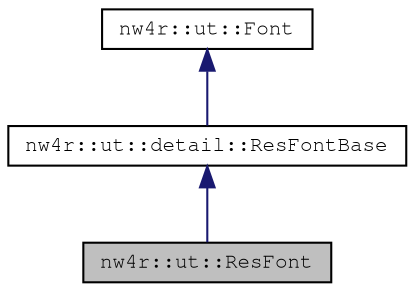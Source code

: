 digraph "nw4r::ut::ResFont"
{
 // LATEX_PDF_SIZE
  edge [fontname="FreeMono",fontsize="10",labelfontname="FreeMono",labelfontsize="10"];
  node [fontname="FreeMono",fontsize="10",shape=record];
  Node1 [label="nw4r::ut::ResFont",height=0.2,width=0.4,color="black", fillcolor="grey75", style="filled", fontcolor="black",tooltip=" "];
  Node2 -> Node1 [dir="back",color="midnightblue",fontsize="10",style="solid",fontname="FreeMono"];
  Node2 [label="nw4r::ut::detail::ResFontBase",height=0.2,width=0.4,color="black", fillcolor="white", style="filled",URL="$structnw4r_1_1ut_1_1detail_1_1_res_font_base.html",tooltip=" "];
  Node3 -> Node2 [dir="back",color="midnightblue",fontsize="10",style="solid",fontname="FreeMono"];
  Node3 [label="nw4r::ut::Font",height=0.2,width=0.4,color="black", fillcolor="white", style="filled",URL="$structnw4r_1_1ut_1_1_font.html",tooltip=" "];
}
